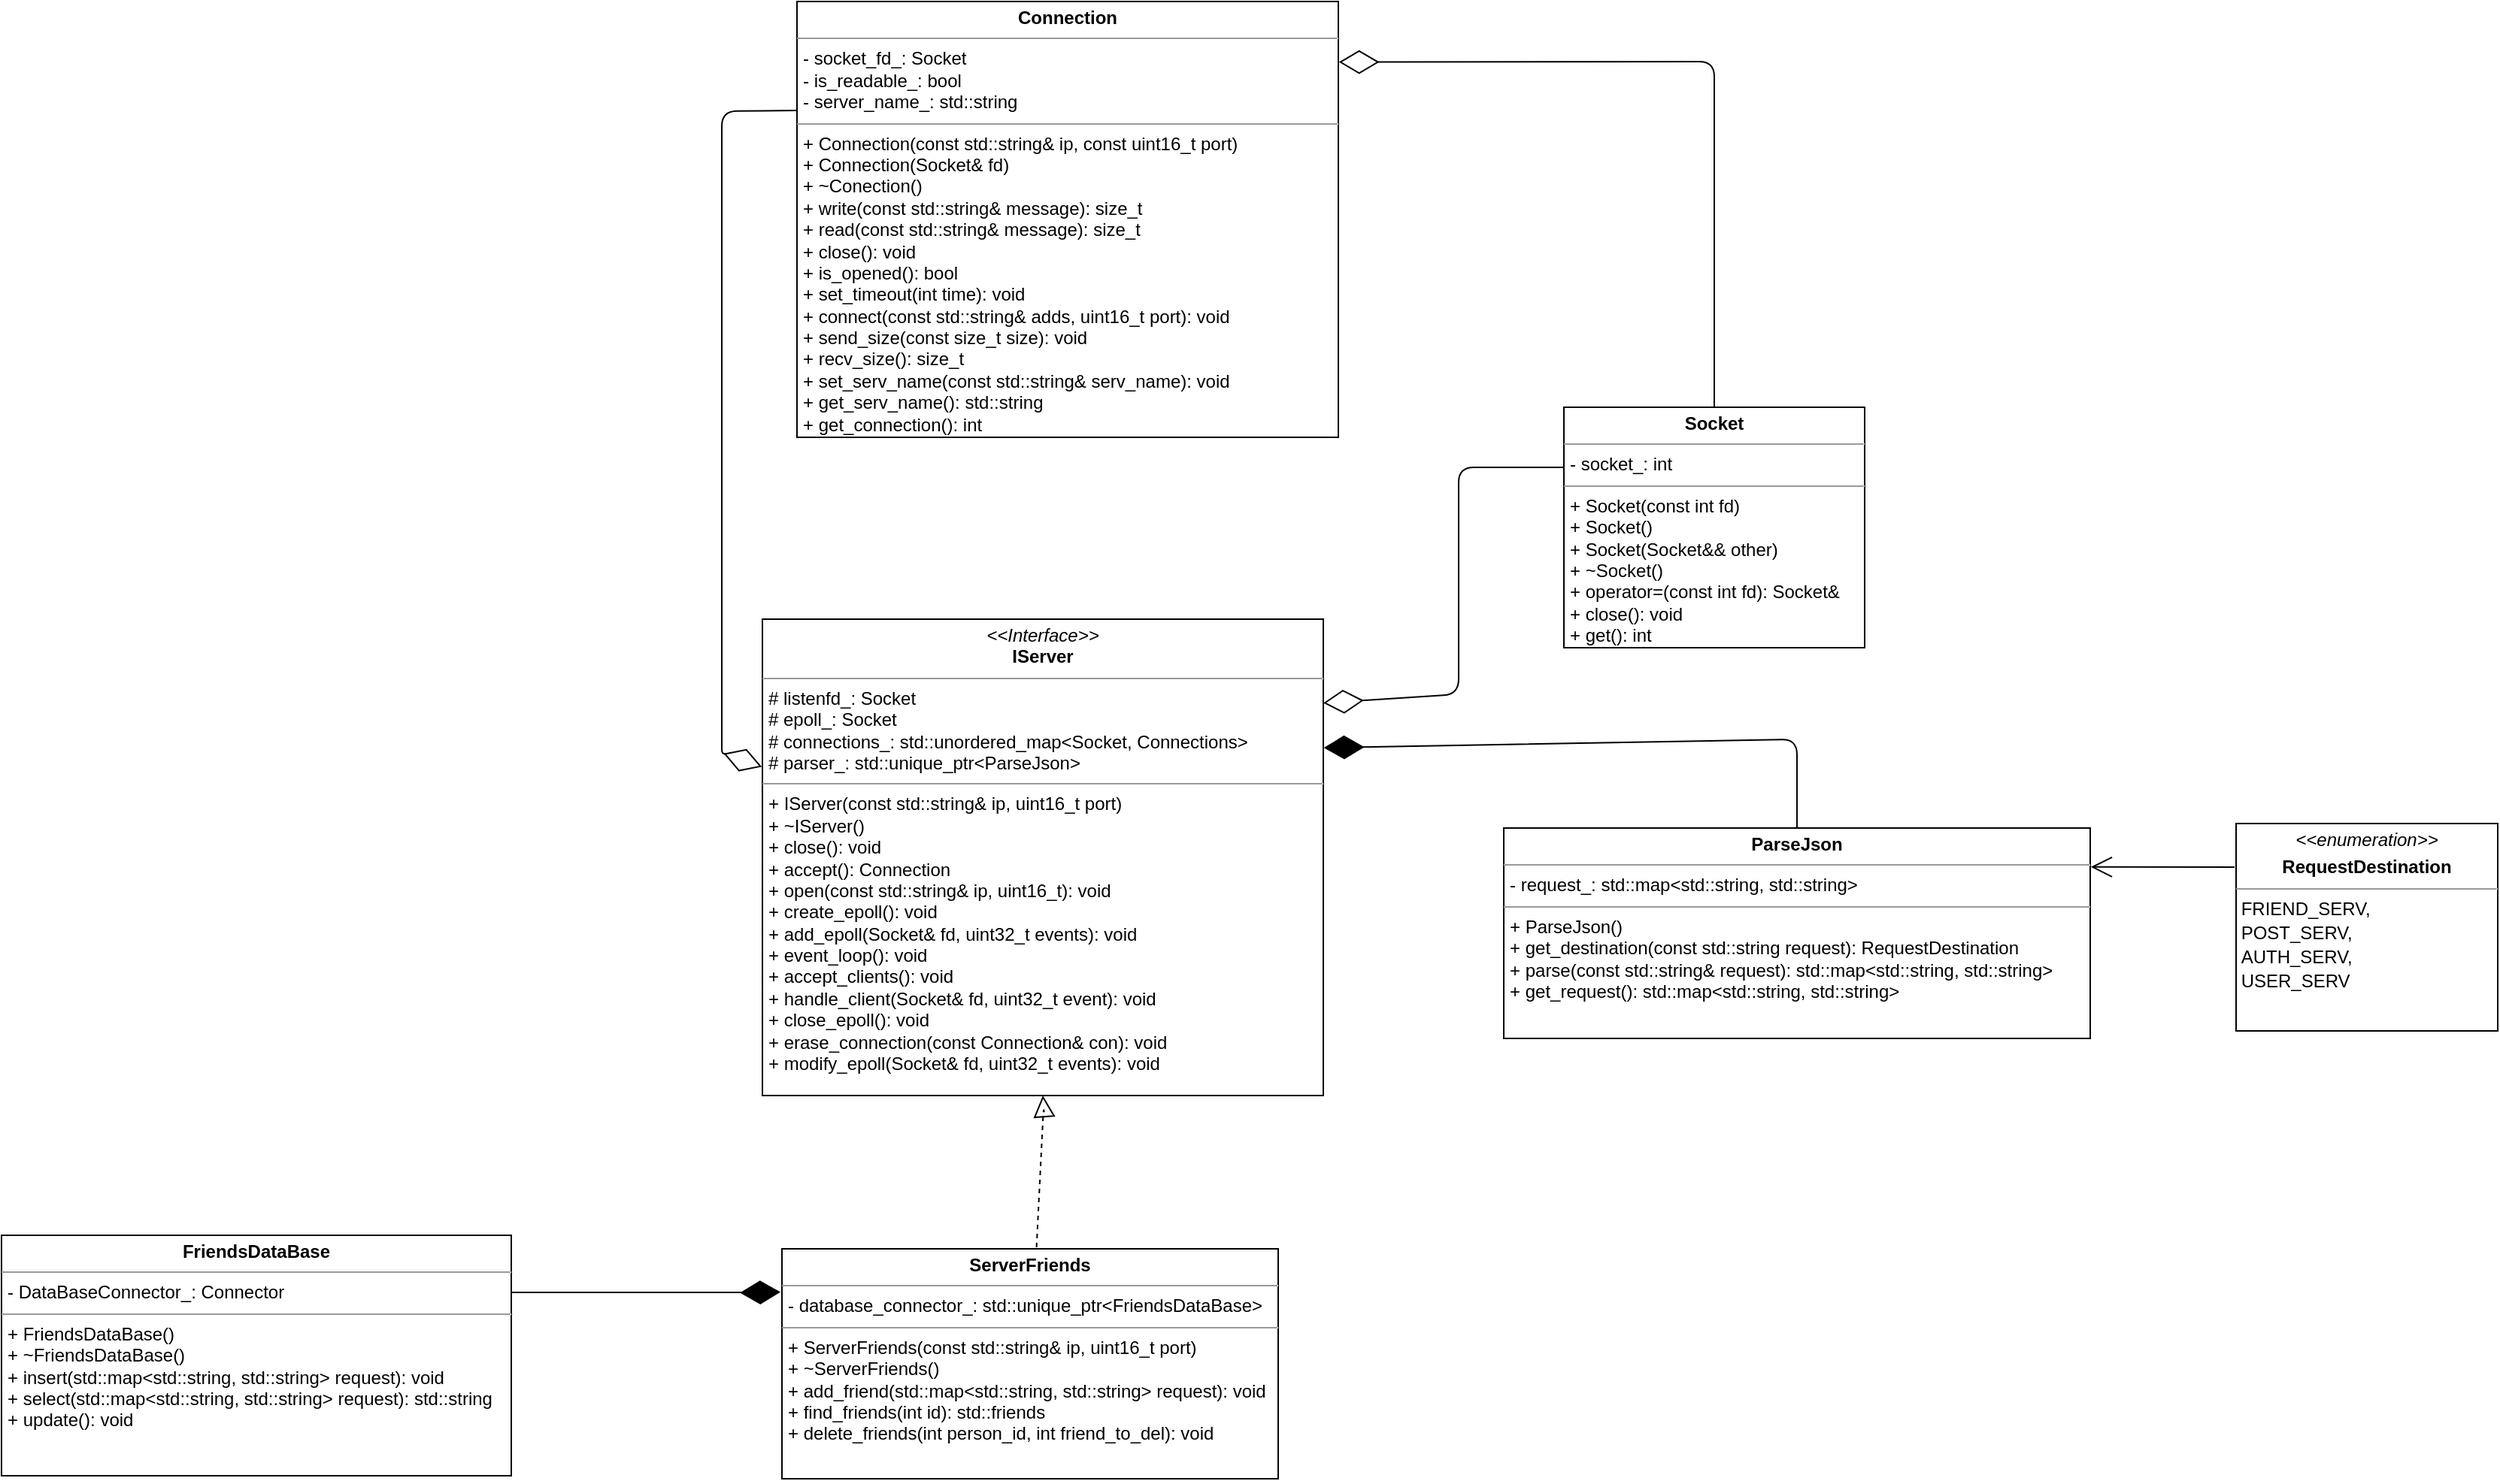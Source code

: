 <mxfile version="13.9.7" type="device"><diagram id="cDQZtcKPrrmp4o1XiR6e" name="Page-1"><mxGraphModel dx="2254" dy="1660" grid="0" gridSize="10" guides="1" tooltips="1" connect="1" arrows="1" fold="1" page="0" pageScale="1" pageWidth="827" pageHeight="1169" background="#ffffff" math="0" shadow="0"><root><mxCell id="0"/><mxCell id="1" parent="0"/><mxCell id="X7seYq4cWkLpjbWfbuN_-1" value="&lt;p style=&quot;margin: 0px ; margin-top: 4px ; text-align: center&quot;&gt;&lt;i&gt;&amp;lt;&amp;lt;Interface&amp;gt;&amp;gt;&lt;/i&gt;&lt;br&gt;&lt;b&gt;IServer&lt;/b&gt;&lt;/p&gt;&lt;hr size=&quot;1&quot;&gt;&lt;p style=&quot;margin: 0px ; margin-left: 4px&quot;&gt;# listenfd_: Socket&lt;br&gt;# epoll_: Socket&lt;/p&gt;&lt;p style=&quot;margin: 0px ; margin-left: 4px&quot;&gt;# connections_: std::unordered_map&amp;lt;Socket, Connections&amp;gt;&lt;/p&gt;&lt;p style=&quot;margin: 0px ; margin-left: 4px&quot;&gt;# parser_: std::unique_ptr&amp;lt;ParseJson&amp;gt;&lt;/p&gt;&lt;hr size=&quot;1&quot;&gt;&lt;p style=&quot;margin: 0px ; margin-left: 4px&quot;&gt;+ IServer(const std::string&amp;amp; ip, uint16_t port)&lt;/p&gt;&lt;p style=&quot;margin: 0px ; margin-left: 4px&quot;&gt;+ ~IServer()&lt;/p&gt;&lt;p style=&quot;margin: 0px ; margin-left: 4px&quot;&gt;+ close(): void&lt;br&gt;+ accept(): Connection&lt;/p&gt;&lt;p style=&quot;margin: 0px ; margin-left: 4px&quot;&gt;+ open(const std::string&amp;amp; ip, uint16_t): void&lt;/p&gt;&lt;p style=&quot;margin: 0px ; margin-left: 4px&quot;&gt;+ create_epoll(): void&lt;/p&gt;&lt;p style=&quot;margin: 0px ; margin-left: 4px&quot;&gt;+ add_epoll(Socket&amp;amp; fd, uint32_t events): void&lt;/p&gt;&lt;p style=&quot;margin: 0px ; margin-left: 4px&quot;&gt;+ event_loop(): void&lt;/p&gt;&lt;p style=&quot;margin: 0px ; margin-left: 4px&quot;&gt;+ accept_clients(): void&lt;/p&gt;&lt;p style=&quot;margin: 0px ; margin-left: 4px&quot;&gt;+ handle_client(Socket&amp;amp; fd, uint32_t event): void&lt;/p&gt;&lt;p style=&quot;margin: 0px ; margin-left: 4px&quot;&gt;+ close_epoll(): void&lt;/p&gt;&lt;p style=&quot;margin: 0px ; margin-left: 4px&quot;&gt;+ erase_connection(const Connection&amp;amp; con): void&lt;/p&gt;&lt;p style=&quot;margin: 0px ; margin-left: 4px&quot;&gt;+ modify_epoll(Socket&amp;amp; fd, uint32_t events): void&lt;/p&gt;" style="verticalAlign=top;align=left;overflow=fill;fontSize=12;fontFamily=Helvetica;html=1;" parent="1" vertex="1"><mxGeometry x="217" y="151" width="373" height="317" as="geometry"/></mxCell><mxCell id="X7seYq4cWkLpjbWfbuN_-6" value="&lt;p style=&quot;margin: 0px ; margin-top: 4px ; text-align: center&quot;&gt;&lt;b&gt;Socket&lt;/b&gt;&lt;/p&gt;&lt;hr size=&quot;1&quot;&gt;&lt;p style=&quot;margin: 0px ; margin-left: 4px&quot;&gt;- socket_: int&lt;/p&gt;&lt;hr size=&quot;1&quot;&gt;&lt;p style=&quot;margin: 0px ; margin-left: 4px&quot;&gt;+ Socket(const int fd)&lt;/p&gt;&lt;p style=&quot;margin: 0px ; margin-left: 4px&quot;&gt;+ Socket()&lt;/p&gt;&lt;p style=&quot;margin: 0px ; margin-left: 4px&quot;&gt;+ Socket(Socket&amp;amp;&amp;amp; other)&lt;/p&gt;&lt;p style=&quot;margin: 0px ; margin-left: 4px&quot;&gt;+ ~Socket()&lt;/p&gt;&lt;p style=&quot;margin: 0px ; margin-left: 4px&quot;&gt;+ operator=(const int fd): Socket&amp;amp;&lt;/p&gt;&lt;p style=&quot;margin: 0px ; margin-left: 4px&quot;&gt;+ close(): void&lt;/p&gt;&lt;p style=&quot;margin: 0px ; margin-left: 4px&quot;&gt;+ get(): int&lt;/p&gt;" style="verticalAlign=top;align=left;overflow=fill;fontSize=12;fontFamily=Helvetica;html=1;" parent="1" vertex="1"><mxGeometry x="750" y="10" width="200" height="160" as="geometry"/></mxCell><mxCell id="X7seYq4cWkLpjbWfbuN_-7" value="&lt;p style=&quot;margin: 0px ; margin-top: 4px ; text-align: center&quot;&gt;&lt;b&gt;ParseJson&lt;/b&gt;&lt;/p&gt;&lt;hr size=&quot;1&quot;&gt;&lt;p style=&quot;margin: 0px ; margin-left: 4px&quot;&gt;- request_: std::map&amp;lt;std::string, std::string&amp;gt;&lt;/p&gt;&lt;hr size=&quot;1&quot;&gt;&lt;p style=&quot;margin: 0px ; margin-left: 4px&quot;&gt;+ ParseJson()&lt;/p&gt;&lt;p style=&quot;margin: 0px ; margin-left: 4px&quot;&gt;+ get_destination(const std::string request): RequestDestination&lt;/p&gt;&lt;p style=&quot;margin: 0px ; margin-left: 4px&quot;&gt;+ parse(const std::string&amp;amp; request): std::map&amp;lt;std::string, std::string&amp;gt;&lt;/p&gt;&lt;p style=&quot;margin: 0px ; margin-left: 4px&quot;&gt;+ get_request(): std::map&amp;lt;std::string, std::string&amp;gt;&lt;/p&gt;" style="verticalAlign=top;align=left;overflow=fill;fontSize=12;fontFamily=Helvetica;html=1;" parent="1" vertex="1"><mxGeometry x="710" y="290" width="390" height="140" as="geometry"/></mxCell><mxCell id="X7seYq4cWkLpjbWfbuN_-9" value="" style="endArrow=diamondThin;endFill=0;endSize=24;html=1;entryX=1;entryY=0.176;entryDx=0;entryDy=0;entryPerimeter=0;exitX=0;exitY=0.25;exitDx=0;exitDy=0;" parent="1" source="X7seYq4cWkLpjbWfbuN_-6" target="X7seYq4cWkLpjbWfbuN_-1" edge="1"><mxGeometry width="160" relative="1" as="geometry"><mxPoint x="680" y="201" as="sourcePoint"/><mxPoint x="650" y="230" as="targetPoint"/><Array as="points"><mxPoint x="680" y="50"/><mxPoint x="680" y="201"/></Array></mxGeometry></mxCell><mxCell id="X7seYq4cWkLpjbWfbuN_-10" value="" style="endArrow=diamondThin;endFill=1;endSize=24;html=1;exitX=0.5;exitY=0;exitDx=0;exitDy=0;entryX=1.001;entryY=0.27;entryDx=0;entryDy=0;entryPerimeter=0;" parent="1" source="X7seYq4cWkLpjbWfbuN_-7" target="X7seYq4cWkLpjbWfbuN_-1" edge="1"><mxGeometry width="160" relative="1" as="geometry"><mxPoint x="770" y="220" as="sourcePoint"/><mxPoint x="593" y="231" as="targetPoint"/><Array as="points"><mxPoint x="905" y="231"/></Array></mxGeometry></mxCell><mxCell id="X7seYq4cWkLpjbWfbuN_-11" value="&lt;p style=&quot;margin: 0px ; margin-top: 4px ; text-align: center&quot;&gt;&lt;b&gt;Connection&lt;/b&gt;&lt;/p&gt;&lt;hr size=&quot;1&quot;&gt;&lt;p style=&quot;margin: 0px ; margin-left: 4px&quot;&gt;- socket_fd_: Socket&lt;/p&gt;&lt;p style=&quot;margin: 0px ; margin-left: 4px&quot;&gt;- is_readable_: bool&lt;/p&gt;&lt;p style=&quot;margin: 0px ; margin-left: 4px&quot;&gt;- server_name_: std::string&lt;/p&gt;&lt;hr size=&quot;1&quot;&gt;&lt;p style=&quot;margin: 0px ; margin-left: 4px&quot;&gt;+ Connection(const std::string&amp;amp; ip, const uint16_t port)&lt;/p&gt;&lt;p style=&quot;margin: 0px ; margin-left: 4px&quot;&gt;+ Connection(Socket&amp;amp; fd)&lt;/p&gt;&lt;p style=&quot;margin: 0px ; margin-left: 4px&quot;&gt;+ ~Conection()&lt;/p&gt;&lt;p style=&quot;margin: 0px ; margin-left: 4px&quot;&gt;+ write(const std::string&amp;amp; message): size_t&lt;/p&gt;&lt;p style=&quot;margin: 0px ; margin-left: 4px&quot;&gt;+ read(const std::string&amp;amp; message): size_t&lt;/p&gt;&lt;p style=&quot;margin: 0px ; margin-left: 4px&quot;&gt;+ close(): void&lt;/p&gt;&lt;p style=&quot;margin: 0px ; margin-left: 4px&quot;&gt;+ is_opened(): bool&lt;/p&gt;&lt;p style=&quot;margin: 0px ; margin-left: 4px&quot;&gt;+ set_timeout(int time): void&lt;/p&gt;&lt;p style=&quot;margin: 0px ; margin-left: 4px&quot;&gt;+ connect(const std::string&amp;amp; adds, uint16_t port): void&lt;/p&gt;&lt;p style=&quot;margin: 0px ; margin-left: 4px&quot;&gt;+ send_size(const size_t size): void&lt;/p&gt;&lt;p style=&quot;margin: 0px ; margin-left: 4px&quot;&gt;+ recv_size(): size_t&lt;/p&gt;&lt;p style=&quot;margin: 0px ; margin-left: 4px&quot;&gt;+ set_serv_name(const std::string&amp;amp; serv_name): void&lt;/p&gt;&lt;p style=&quot;margin: 0px ; margin-left: 4px&quot;&gt;+ get_serv_name(): std::string&lt;/p&gt;&lt;p style=&quot;margin: 0px ; margin-left: 4px&quot;&gt;+ get_connection(): int&lt;/p&gt;" style="verticalAlign=top;align=left;overflow=fill;fontSize=12;fontFamily=Helvetica;html=1;" parent="1" vertex="1"><mxGeometry x="240" y="-260" width="360" height="290" as="geometry"/></mxCell><mxCell id="X7seYq4cWkLpjbWfbuN_-12" value="" style="endArrow=diamondThin;endFill=0;endSize=24;html=1;exitX=0.5;exitY=0;exitDx=0;exitDy=0;entryX=1.001;entryY=0.139;entryDx=0;entryDy=0;entryPerimeter=0;" parent="1" source="X7seYq4cWkLpjbWfbuN_-6" target="X7seYq4cWkLpjbWfbuN_-11" edge="1"><mxGeometry width="160" relative="1" as="geometry"><mxPoint x="790" y="-140" as="sourcePoint"/><mxPoint x="850" y="-260" as="targetPoint"/><Array as="points"><mxPoint x="850" y="-220"/></Array></mxGeometry></mxCell><mxCell id="X7seYq4cWkLpjbWfbuN_-13" value="" style="endArrow=diamondThin;endFill=0;endSize=24;html=1;exitX=0;exitY=0.25;exitDx=0;exitDy=0;entryX=-0.001;entryY=0.31;entryDx=0;entryDy=0;entryPerimeter=0;" parent="1" source="X7seYq4cWkLpjbWfbuN_-11" target="X7seYq4cWkLpjbWfbuN_-1" edge="1"><mxGeometry width="160" relative="1" as="geometry"><mxPoint x="210" y="-210" as="sourcePoint"/><mxPoint x="210" y="20" as="targetPoint"/><Array as="points"><mxPoint x="190" y="-187"/><mxPoint x="190" y="-110"/><mxPoint x="190" y="80"/><mxPoint x="190" y="230"/><mxPoint x="190" y="240"/></Array></mxGeometry></mxCell><mxCell id="X7seYq4cWkLpjbWfbuN_-14" value="&lt;p style=&quot;margin: 0px ; margin-top: 4px ; text-align: center&quot;&gt;&lt;b&gt;FriendsDataBase&lt;/b&gt;&lt;/p&gt;&lt;hr size=&quot;1&quot;&gt;&lt;p style=&quot;margin: 0px ; margin-left: 4px&quot;&gt;- DataBaseConnector_: Connector&amp;nbsp;&lt;/p&gt;&lt;hr size=&quot;1&quot;&gt;&lt;p style=&quot;margin: 0px ; margin-left: 4px&quot;&gt;+ FriendsDataBase()&lt;/p&gt;&lt;p style=&quot;margin: 0px ; margin-left: 4px&quot;&gt;+ ~FriendsDataBase()&lt;/p&gt;&lt;p style=&quot;margin: 0px ; margin-left: 4px&quot;&gt;+ insert(std::map&amp;lt;std::string, std::string&amp;gt; request): void&lt;/p&gt;&lt;p style=&quot;margin: 0px ; margin-left: 4px&quot;&gt;+ select(std::map&amp;lt;std::string, std::string&amp;gt; request): std::string&lt;/p&gt;&lt;p style=&quot;margin: 0px ; margin-left: 4px&quot;&gt;+ update(): void&lt;/p&gt;" style="verticalAlign=top;align=left;overflow=fill;fontSize=12;fontFamily=Helvetica;html=1;" parent="1" vertex="1"><mxGeometry x="-289" y="561" width="339" height="160" as="geometry"/></mxCell><mxCell id="X7seYq4cWkLpjbWfbuN_-15" value="&lt;p style=&quot;margin: 0px ; margin-top: 4px ; text-align: center&quot;&gt;&lt;b&gt;ServerFriends&lt;/b&gt;&lt;/p&gt;&lt;hr size=&quot;1&quot;&gt;&lt;p style=&quot;margin: 0px ; margin-left: 4px&quot;&gt;- database_connector_: std::unique_ptr&amp;lt;FriendsDataBase&amp;gt;&lt;/p&gt;&lt;hr size=&quot;1&quot;&gt;&lt;p style=&quot;margin: 0px ; margin-left: 4px&quot;&gt;+ ServerFriends(const std::string&amp;amp; ip, uint16_t port)&lt;/p&gt;&lt;p style=&quot;margin: 0px ; margin-left: 4px&quot;&gt;+ ~ServerFriends()&lt;/p&gt;&lt;p style=&quot;margin: 0px ; margin-left: 4px&quot;&gt;+ add_friend(std::map&amp;lt;std::string, std::string&amp;gt; request): void&lt;/p&gt;&lt;p style=&quot;margin: 0px ; margin-left: 4px&quot;&gt;+ find_friends(int id): std::friends&lt;/p&gt;&lt;p style=&quot;margin: 0px ; margin-left: 4px&quot;&gt;+ delete_friends(int person_id, int friend_to_del): void&lt;/p&gt;" style="verticalAlign=top;align=left;overflow=fill;fontSize=12;fontFamily=Helvetica;html=1;" parent="1" vertex="1"><mxGeometry x="230" y="570" width="330" height="153" as="geometry"/></mxCell><mxCell id="X7seYq4cWkLpjbWfbuN_-16" value="" style="endArrow=block;dashed=1;endFill=0;endSize=12;html=1;exitX=0.513;exitY=-0.007;exitDx=0;exitDy=0;exitPerimeter=0;entryX=0.5;entryY=1;entryDx=0;entryDy=0;" parent="1" source="X7seYq4cWkLpjbWfbuN_-15" target="X7seYq4cWkLpjbWfbuN_-1" edge="1"><mxGeometry width="160" relative="1" as="geometry"><mxPoint x="400" y="560" as="sourcePoint"/><mxPoint x="400" y="477" as="targetPoint"/><Array as="points"><mxPoint x="404" y="475"/></Array></mxGeometry></mxCell><mxCell id="X7seYq4cWkLpjbWfbuN_-17" value="" style="endArrow=diamondThin;endFill=1;endSize=24;html=1;entryX=-0.003;entryY=0.188;entryDx=0;entryDy=0;entryPerimeter=0;" parent="1" target="X7seYq4cWkLpjbWfbuN_-15" edge="1"><mxGeometry width="160" relative="1" as="geometry"><mxPoint x="50" y="599" as="sourcePoint"/><mxPoint x="210" y="610" as="targetPoint"/><Array as="points"><mxPoint x="217" y="599"/></Array></mxGeometry></mxCell><mxCell id="X7seYq4cWkLpjbWfbuN_-18" value="&lt;p style=&quot;margin: 0px ; margin-top: 4px ; text-align: center&quot;&gt;&lt;i&gt;&amp;lt;&amp;lt;enumeration&amp;gt;&amp;gt;&lt;/i&gt;&lt;br&gt;&lt;/p&gt;&lt;p style=&quot;margin: 0px ; margin-top: 4px ; text-align: center&quot;&gt;&lt;b&gt;RequestDestination&lt;/b&gt;&lt;/p&gt;&lt;hr size=&quot;1&quot;&gt;&lt;div style=&quot;height: 2px&quot;&gt;&amp;nbsp;FRIEND_SERV,&lt;/div&gt;&lt;div style=&quot;height: 2px&quot;&gt;&lt;br&gt;&lt;/div&gt;&lt;div style=&quot;height: 2px&quot;&gt;&lt;br&gt;&lt;/div&gt;&lt;div style=&quot;height: 2px&quot;&gt;&lt;br&gt;&lt;/div&gt;&lt;div style=&quot;height: 2px&quot;&gt;&lt;br&gt;&lt;/div&gt;&lt;div style=&quot;height: 2px&quot;&gt;&lt;br&gt;&lt;/div&gt;&lt;div style=&quot;height: 2px&quot;&gt;&lt;br&gt;&lt;/div&gt;&lt;div style=&quot;height: 2px&quot;&gt;&lt;br&gt;&lt;/div&gt;&lt;div style=&quot;height: 2px&quot;&gt;&amp;nbsp;POST_SERV,&lt;/div&gt;&lt;div style=&quot;height: 2px&quot;&gt;&lt;br&gt;&lt;/div&gt;&lt;div style=&quot;height: 2px&quot;&gt;&lt;br&gt;&lt;/div&gt;&lt;div style=&quot;height: 2px&quot;&gt;&lt;br&gt;&lt;/div&gt;&lt;div style=&quot;height: 2px&quot;&gt;&lt;br&gt;&lt;/div&gt;&lt;div style=&quot;height: 2px&quot;&gt;&lt;br&gt;&lt;/div&gt;&lt;div style=&quot;height: 2px&quot;&gt;&lt;br&gt;&lt;/div&gt;&lt;div style=&quot;height: 2px&quot;&gt;&lt;br&gt;&lt;/div&gt;&lt;div style=&quot;height: 2px&quot;&gt;&amp;nbsp;AUTH_SERV,&lt;/div&gt;&lt;div style=&quot;height: 2px&quot;&gt;&lt;br&gt;&lt;/div&gt;&lt;div style=&quot;height: 2px&quot;&gt;&lt;br&gt;&lt;/div&gt;&lt;div style=&quot;height: 2px&quot;&gt;&lt;br&gt;&lt;/div&gt;&lt;div style=&quot;height: 2px&quot;&gt;&lt;br&gt;&lt;/div&gt;&lt;div style=&quot;height: 2px&quot;&gt;&lt;br&gt;&lt;/div&gt;&lt;div style=&quot;height: 2px&quot;&gt;&lt;br&gt;&lt;/div&gt;&lt;div style=&quot;height: 2px&quot;&gt;&lt;br&gt;&lt;/div&gt;&lt;div style=&quot;height: 2px&quot;&gt;&amp;nbsp;USER_SERV&lt;/div&gt;" style="verticalAlign=top;align=left;overflow=fill;fontSize=12;fontFamily=Helvetica;html=1;" parent="1" vertex="1"><mxGeometry x="1197" y="287" width="174" height="138" as="geometry"/></mxCell><mxCell id="X7seYq4cWkLpjbWfbuN_-21" value="" style="endArrow=open;endFill=1;endSize=12;html=1;entryX=1.001;entryY=0.185;entryDx=0;entryDy=0;entryPerimeter=0;" parent="1" target="X7seYq4cWkLpjbWfbuN_-7" edge="1"><mxGeometry width="160" relative="1" as="geometry"><mxPoint x="1196" y="316" as="sourcePoint"/><mxPoint x="1275" y="546" as="targetPoint"/></mxGeometry></mxCell></root></mxGraphModel></diagram></mxfile>